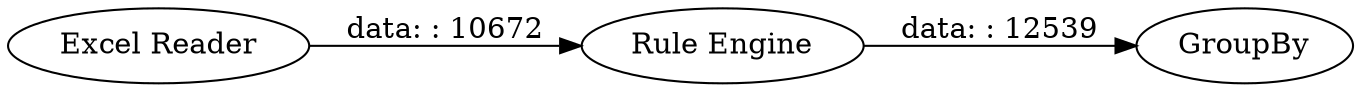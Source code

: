 digraph {
	"1477332041740220676_1" [label="Excel Reader"]
	"1477332041740220676_3" [label=GroupBy]
	"1477332041740220676_2" [label="Rule Engine"]
	"1477332041740220676_1" -> "1477332041740220676_2" [label="data: : 10672"]
	"1477332041740220676_2" -> "1477332041740220676_3" [label="data: : 12539"]
	rankdir=LR
}
